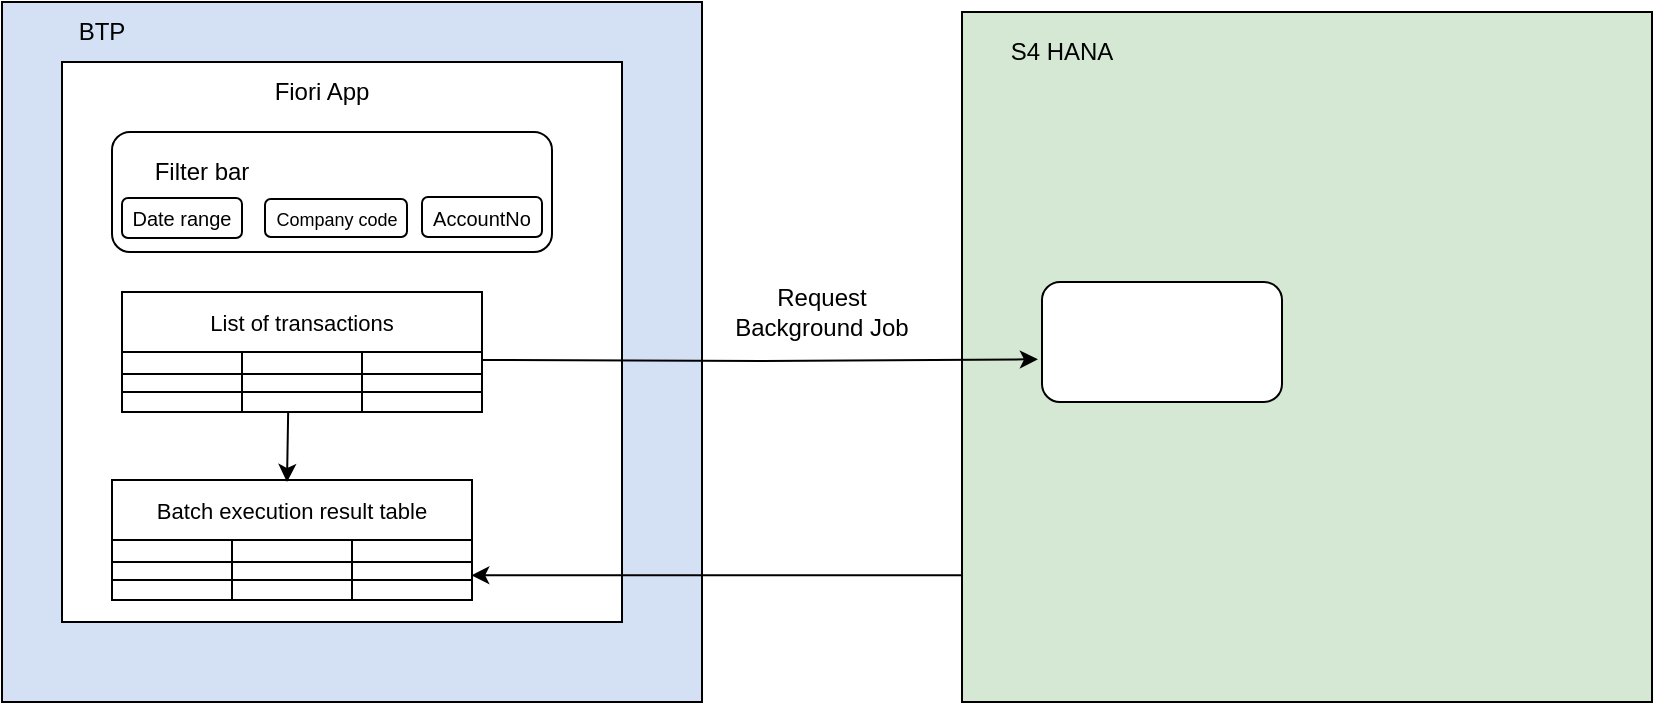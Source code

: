<mxfile version="27.0.5">
  <diagram name="Page-1" id="sqdt7y1EYr-LxWFGgpR3">
    <mxGraphModel dx="786" dy="417" grid="1" gridSize="10" guides="1" tooltips="1" connect="1" arrows="1" fold="1" page="1" pageScale="1" pageWidth="850" pageHeight="1100" math="0" shadow="0">
      <root>
        <mxCell id="0" />
        <mxCell id="1" parent="0" />
        <mxCell id="IYYRd94oWTGOq6J_OclC-40" value="" style="whiteSpace=wrap;html=1;aspect=fixed;fillColor=#D4E1F5;" vertex="1" parent="1">
          <mxGeometry x="30" y="30" width="350" height="350" as="geometry" />
        </mxCell>
        <mxCell id="IYYRd94oWTGOq6J_OclC-1" value="" style="whiteSpace=wrap;html=1;aspect=fixed;" vertex="1" parent="1">
          <mxGeometry x="60" y="60" width="280" height="280" as="geometry" />
        </mxCell>
        <mxCell id="IYYRd94oWTGOq6J_OclC-2" value="Fiori App" style="text;html=1;align=center;verticalAlign=middle;whiteSpace=wrap;rounded=0;" vertex="1" parent="1">
          <mxGeometry x="160" y="60" width="60" height="30" as="geometry" />
        </mxCell>
        <mxCell id="IYYRd94oWTGOq6J_OclC-3" value="" style="rounded=1;whiteSpace=wrap;html=1;" vertex="1" parent="1">
          <mxGeometry x="85" y="95" width="220" height="60" as="geometry" />
        </mxCell>
        <mxCell id="IYYRd94oWTGOq6J_OclC-4" value="Filter bar" style="text;html=1;align=center;verticalAlign=middle;whiteSpace=wrap;rounded=0;" vertex="1" parent="1">
          <mxGeometry x="100" y="100" width="60" height="30" as="geometry" />
        </mxCell>
        <mxCell id="IYYRd94oWTGOq6J_OclC-5" value="&lt;font style=&quot;font-size: 10px;&quot;&gt;Date range&lt;/font&gt;" style="rounded=1;whiteSpace=wrap;html=1;" vertex="1" parent="1">
          <mxGeometry x="90" y="128" width="60" height="20" as="geometry" />
        </mxCell>
        <mxCell id="IYYRd94oWTGOq6J_OclC-7" value="&lt;font style=&quot;font-size: 9px;&quot;&gt;Company code&lt;/font&gt;" style="rounded=1;whiteSpace=wrap;html=1;" vertex="1" parent="1">
          <mxGeometry x="161.5" y="128.5" width="71" height="19" as="geometry" />
        </mxCell>
        <mxCell id="IYYRd94oWTGOq6J_OclC-8" value="&lt;font style=&quot;font-size: 10px;&quot;&gt;AccountNo&lt;/font&gt;" style="rounded=1;whiteSpace=wrap;html=1;" vertex="1" parent="1">
          <mxGeometry x="240" y="127.5" width="60" height="20" as="geometry" />
        </mxCell>
        <mxCell id="IYYRd94oWTGOq6J_OclC-12" value="List of transactions" style="shape=table;startSize=30;container=1;collapsible=0;childLayout=tableLayout;strokeColor=default;fontSize=11;" vertex="1" parent="1">
          <mxGeometry x="90" y="175" width="180" height="60" as="geometry" />
        </mxCell>
        <mxCell id="IYYRd94oWTGOq6J_OclC-13" value="" style="shape=tableRow;horizontal=0;startSize=0;swimlaneHead=0;swimlaneBody=0;strokeColor=inherit;top=0;left=0;bottom=0;right=0;collapsible=0;dropTarget=0;fillColor=none;points=[[0,0.5],[1,0.5]];portConstraint=eastwest;fontSize=16;" vertex="1" parent="IYYRd94oWTGOq6J_OclC-12">
          <mxGeometry y="30" width="180" height="11" as="geometry" />
        </mxCell>
        <mxCell id="IYYRd94oWTGOq6J_OclC-14" value="" style="shape=partialRectangle;html=1;whiteSpace=wrap;connectable=0;strokeColor=inherit;overflow=hidden;fillColor=none;top=0;left=0;bottom=0;right=0;pointerEvents=1;fontSize=16;" vertex="1" parent="IYYRd94oWTGOq6J_OclC-13">
          <mxGeometry width="60" height="11" as="geometry">
            <mxRectangle width="60" height="11" as="alternateBounds" />
          </mxGeometry>
        </mxCell>
        <mxCell id="IYYRd94oWTGOq6J_OclC-15" value="" style="shape=partialRectangle;html=1;whiteSpace=wrap;connectable=0;strokeColor=inherit;overflow=hidden;fillColor=none;top=0;left=0;bottom=0;right=0;pointerEvents=1;fontSize=16;" vertex="1" parent="IYYRd94oWTGOq6J_OclC-13">
          <mxGeometry x="60" width="60" height="11" as="geometry">
            <mxRectangle width="60" height="11" as="alternateBounds" />
          </mxGeometry>
        </mxCell>
        <mxCell id="IYYRd94oWTGOq6J_OclC-16" value="" style="shape=partialRectangle;html=1;whiteSpace=wrap;connectable=0;strokeColor=inherit;overflow=hidden;fillColor=none;top=0;left=0;bottom=0;right=0;pointerEvents=1;fontSize=16;" vertex="1" parent="IYYRd94oWTGOq6J_OclC-13">
          <mxGeometry x="120" width="60" height="11" as="geometry">
            <mxRectangle width="60" height="11" as="alternateBounds" />
          </mxGeometry>
        </mxCell>
        <mxCell id="IYYRd94oWTGOq6J_OclC-17" value="" style="shape=tableRow;horizontal=0;startSize=0;swimlaneHead=0;swimlaneBody=0;strokeColor=inherit;top=0;left=0;bottom=0;right=0;collapsible=0;dropTarget=0;fillColor=none;points=[[0,0.5],[1,0.5]];portConstraint=eastwest;fontSize=16;" vertex="1" parent="IYYRd94oWTGOq6J_OclC-12">
          <mxGeometry y="41" width="180" height="9" as="geometry" />
        </mxCell>
        <mxCell id="IYYRd94oWTGOq6J_OclC-18" value="" style="shape=partialRectangle;html=1;whiteSpace=wrap;connectable=0;strokeColor=inherit;overflow=hidden;fillColor=none;top=0;left=0;bottom=0;right=0;pointerEvents=1;fontSize=16;" vertex="1" parent="IYYRd94oWTGOq6J_OclC-17">
          <mxGeometry width="60" height="9" as="geometry">
            <mxRectangle width="60" height="9" as="alternateBounds" />
          </mxGeometry>
        </mxCell>
        <mxCell id="IYYRd94oWTGOq6J_OclC-19" value="" style="shape=partialRectangle;html=1;whiteSpace=wrap;connectable=0;strokeColor=inherit;overflow=hidden;fillColor=none;top=0;left=0;bottom=0;right=0;pointerEvents=1;fontSize=16;" vertex="1" parent="IYYRd94oWTGOq6J_OclC-17">
          <mxGeometry x="60" width="60" height="9" as="geometry">
            <mxRectangle width="60" height="9" as="alternateBounds" />
          </mxGeometry>
        </mxCell>
        <mxCell id="IYYRd94oWTGOq6J_OclC-20" value="" style="shape=partialRectangle;html=1;whiteSpace=wrap;connectable=0;strokeColor=inherit;overflow=hidden;fillColor=none;top=0;left=0;bottom=0;right=0;pointerEvents=1;fontSize=16;" vertex="1" parent="IYYRd94oWTGOq6J_OclC-17">
          <mxGeometry x="120" width="60" height="9" as="geometry">
            <mxRectangle width="60" height="9" as="alternateBounds" />
          </mxGeometry>
        </mxCell>
        <mxCell id="IYYRd94oWTGOq6J_OclC-21" value="" style="shape=tableRow;horizontal=0;startSize=0;swimlaneHead=0;swimlaneBody=0;strokeColor=inherit;top=0;left=0;bottom=0;right=0;collapsible=0;dropTarget=0;fillColor=none;points=[[0,0.5],[1,0.5]];portConstraint=eastwest;fontSize=16;" vertex="1" parent="IYYRd94oWTGOq6J_OclC-12">
          <mxGeometry y="50" width="180" height="10" as="geometry" />
        </mxCell>
        <mxCell id="IYYRd94oWTGOq6J_OclC-22" value="" style="shape=partialRectangle;html=1;whiteSpace=wrap;connectable=0;strokeColor=inherit;overflow=hidden;fillColor=none;top=0;left=0;bottom=0;right=0;pointerEvents=1;fontSize=16;" vertex="1" parent="IYYRd94oWTGOq6J_OclC-21">
          <mxGeometry width="60" height="10" as="geometry">
            <mxRectangle width="60" height="10" as="alternateBounds" />
          </mxGeometry>
        </mxCell>
        <mxCell id="IYYRd94oWTGOq6J_OclC-23" value="" style="shape=partialRectangle;html=1;whiteSpace=wrap;connectable=0;strokeColor=inherit;overflow=hidden;fillColor=none;top=0;left=0;bottom=0;right=0;pointerEvents=1;fontSize=16;" vertex="1" parent="IYYRd94oWTGOq6J_OclC-21">
          <mxGeometry x="60" width="60" height="10" as="geometry">
            <mxRectangle width="60" height="10" as="alternateBounds" />
          </mxGeometry>
        </mxCell>
        <mxCell id="IYYRd94oWTGOq6J_OclC-24" value="" style="shape=partialRectangle;html=1;whiteSpace=wrap;connectable=0;strokeColor=inherit;overflow=hidden;fillColor=none;top=0;left=0;bottom=0;right=0;pointerEvents=1;fontSize=16;" vertex="1" parent="IYYRd94oWTGOq6J_OclC-21">
          <mxGeometry x="120" width="60" height="10" as="geometry">
            <mxRectangle width="60" height="10" as="alternateBounds" />
          </mxGeometry>
        </mxCell>
        <mxCell id="IYYRd94oWTGOq6J_OclC-25" value="Batch execution result table" style="shape=table;startSize=30;container=1;collapsible=0;childLayout=tableLayout;strokeColor=default;fontSize=11;" vertex="1" parent="1">
          <mxGeometry x="85" y="269" width="180" height="60" as="geometry" />
        </mxCell>
        <mxCell id="IYYRd94oWTGOq6J_OclC-26" value="" style="shape=tableRow;horizontal=0;startSize=0;swimlaneHead=0;swimlaneBody=0;strokeColor=inherit;top=0;left=0;bottom=0;right=0;collapsible=0;dropTarget=0;fillColor=none;points=[[0,0.5],[1,0.5]];portConstraint=eastwest;fontSize=16;" vertex="1" parent="IYYRd94oWTGOq6J_OclC-25">
          <mxGeometry y="30" width="180" height="11" as="geometry" />
        </mxCell>
        <mxCell id="IYYRd94oWTGOq6J_OclC-27" value="" style="shape=partialRectangle;html=1;whiteSpace=wrap;connectable=0;strokeColor=inherit;overflow=hidden;fillColor=none;top=0;left=0;bottom=0;right=0;pointerEvents=1;fontSize=16;" vertex="1" parent="IYYRd94oWTGOq6J_OclC-26">
          <mxGeometry width="60" height="11" as="geometry">
            <mxRectangle width="60" height="11" as="alternateBounds" />
          </mxGeometry>
        </mxCell>
        <mxCell id="IYYRd94oWTGOq6J_OclC-28" value="" style="shape=partialRectangle;html=1;whiteSpace=wrap;connectable=0;strokeColor=inherit;overflow=hidden;fillColor=none;top=0;left=0;bottom=0;right=0;pointerEvents=1;fontSize=16;" vertex="1" parent="IYYRd94oWTGOq6J_OclC-26">
          <mxGeometry x="60" width="60" height="11" as="geometry">
            <mxRectangle width="60" height="11" as="alternateBounds" />
          </mxGeometry>
        </mxCell>
        <mxCell id="IYYRd94oWTGOq6J_OclC-29" value="" style="shape=partialRectangle;html=1;whiteSpace=wrap;connectable=0;strokeColor=inherit;overflow=hidden;fillColor=none;top=0;left=0;bottom=0;right=0;pointerEvents=1;fontSize=16;" vertex="1" parent="IYYRd94oWTGOq6J_OclC-26">
          <mxGeometry x="120" width="60" height="11" as="geometry">
            <mxRectangle width="60" height="11" as="alternateBounds" />
          </mxGeometry>
        </mxCell>
        <mxCell id="IYYRd94oWTGOq6J_OclC-30" value="" style="shape=tableRow;horizontal=0;startSize=0;swimlaneHead=0;swimlaneBody=0;strokeColor=inherit;top=0;left=0;bottom=0;right=0;collapsible=0;dropTarget=0;fillColor=none;points=[[0,0.5],[1,0.5]];portConstraint=eastwest;fontSize=16;" vertex="1" parent="IYYRd94oWTGOq6J_OclC-25">
          <mxGeometry y="41" width="180" height="9" as="geometry" />
        </mxCell>
        <mxCell id="IYYRd94oWTGOq6J_OclC-31" value="" style="shape=partialRectangle;html=1;whiteSpace=wrap;connectable=0;strokeColor=inherit;overflow=hidden;fillColor=none;top=0;left=0;bottom=0;right=0;pointerEvents=1;fontSize=16;" vertex="1" parent="IYYRd94oWTGOq6J_OclC-30">
          <mxGeometry width="60" height="9" as="geometry">
            <mxRectangle width="60" height="9" as="alternateBounds" />
          </mxGeometry>
        </mxCell>
        <mxCell id="IYYRd94oWTGOq6J_OclC-32" value="" style="shape=partialRectangle;html=1;whiteSpace=wrap;connectable=0;strokeColor=inherit;overflow=hidden;fillColor=none;top=0;left=0;bottom=0;right=0;pointerEvents=1;fontSize=16;" vertex="1" parent="IYYRd94oWTGOq6J_OclC-30">
          <mxGeometry x="60" width="60" height="9" as="geometry">
            <mxRectangle width="60" height="9" as="alternateBounds" />
          </mxGeometry>
        </mxCell>
        <mxCell id="IYYRd94oWTGOq6J_OclC-33" value="" style="shape=partialRectangle;html=1;whiteSpace=wrap;connectable=0;strokeColor=inherit;overflow=hidden;fillColor=none;top=0;left=0;bottom=0;right=0;pointerEvents=1;fontSize=16;" vertex="1" parent="IYYRd94oWTGOq6J_OclC-30">
          <mxGeometry x="120" width="60" height="9" as="geometry">
            <mxRectangle width="60" height="9" as="alternateBounds" />
          </mxGeometry>
        </mxCell>
        <mxCell id="IYYRd94oWTGOq6J_OclC-34" value="" style="shape=tableRow;horizontal=0;startSize=0;swimlaneHead=0;swimlaneBody=0;strokeColor=inherit;top=0;left=0;bottom=0;right=0;collapsible=0;dropTarget=0;fillColor=none;points=[[0,0.5],[1,0.5]];portConstraint=eastwest;fontSize=16;" vertex="1" parent="IYYRd94oWTGOq6J_OclC-25">
          <mxGeometry y="50" width="180" height="10" as="geometry" />
        </mxCell>
        <mxCell id="IYYRd94oWTGOq6J_OclC-35" value="" style="shape=partialRectangle;html=1;whiteSpace=wrap;connectable=0;strokeColor=inherit;overflow=hidden;fillColor=none;top=0;left=0;bottom=0;right=0;pointerEvents=1;fontSize=16;" vertex="1" parent="IYYRd94oWTGOq6J_OclC-34">
          <mxGeometry width="60" height="10" as="geometry">
            <mxRectangle width="60" height="10" as="alternateBounds" />
          </mxGeometry>
        </mxCell>
        <mxCell id="IYYRd94oWTGOq6J_OclC-36" value="" style="shape=partialRectangle;html=1;whiteSpace=wrap;connectable=0;strokeColor=inherit;overflow=hidden;fillColor=none;top=0;left=0;bottom=0;right=0;pointerEvents=1;fontSize=16;" vertex="1" parent="IYYRd94oWTGOq6J_OclC-34">
          <mxGeometry x="60" width="60" height="10" as="geometry">
            <mxRectangle width="60" height="10" as="alternateBounds" />
          </mxGeometry>
        </mxCell>
        <mxCell id="IYYRd94oWTGOq6J_OclC-37" value="" style="shape=partialRectangle;html=1;whiteSpace=wrap;connectable=0;strokeColor=inherit;overflow=hidden;fillColor=none;top=0;left=0;bottom=0;right=0;pointerEvents=1;fontSize=16;" vertex="1" parent="IYYRd94oWTGOq6J_OclC-34">
          <mxGeometry x="120" width="60" height="10" as="geometry">
            <mxRectangle width="60" height="10" as="alternateBounds" />
          </mxGeometry>
        </mxCell>
        <mxCell id="IYYRd94oWTGOq6J_OclC-39" value="" style="endArrow=classic;html=1;rounded=0;exitX=0.456;exitY=1;exitDx=0;exitDy=0;exitPerimeter=0;" edge="1" parent="1">
          <mxGeometry width="50" height="50" relative="1" as="geometry">
            <mxPoint x="173.08" y="235" as="sourcePoint" />
            <mxPoint x="172.5" y="270" as="targetPoint" />
          </mxGeometry>
        </mxCell>
        <mxCell id="IYYRd94oWTGOq6J_OclC-43" value="BTP" style="text;html=1;align=center;verticalAlign=middle;whiteSpace=wrap;rounded=0;" vertex="1" parent="1">
          <mxGeometry x="50" y="30" width="60" height="30" as="geometry" />
        </mxCell>
        <mxCell id="IYYRd94oWTGOq6J_OclC-44" value="" style="whiteSpace=wrap;html=1;aspect=fixed;fillColor=#D5E8D4;" vertex="1" parent="1">
          <mxGeometry x="510" y="35" width="345" height="345" as="geometry" />
        </mxCell>
        <mxCell id="IYYRd94oWTGOq6J_OclC-46" value="S4 HANA" style="text;html=1;align=center;verticalAlign=middle;whiteSpace=wrap;rounded=0;" vertex="1" parent="1">
          <mxGeometry x="530" y="40" width="60" height="30" as="geometry" />
        </mxCell>
        <mxCell id="IYYRd94oWTGOq6J_OclC-47" style="edgeStyle=orthogonalEdgeStyle;rounded=0;orthogonalLoop=1;jettySize=auto;html=1;entryX=0.998;entryY=-0.233;entryDx=0;entryDy=0;entryPerimeter=0;" edge="1" parent="1" source="IYYRd94oWTGOq6J_OclC-44" target="IYYRd94oWTGOq6J_OclC-34">
          <mxGeometry relative="1" as="geometry">
            <Array as="points">
              <mxPoint x="520" y="317" />
              <mxPoint x="520" y="317" />
            </Array>
          </mxGeometry>
        </mxCell>
        <mxCell id="IYYRd94oWTGOq6J_OclC-49" style="edgeStyle=orthogonalEdgeStyle;rounded=0;orthogonalLoop=1;jettySize=auto;html=1;entryX=-0.017;entryY=0.644;entryDx=0;entryDy=0;entryPerimeter=0;" edge="1" parent="1" target="IYYRd94oWTGOq6J_OclC-51">
          <mxGeometry relative="1" as="geometry">
            <mxPoint x="270" y="209" as="sourcePoint" />
            <mxPoint x="510" y="210" as="targetPoint" />
          </mxGeometry>
        </mxCell>
        <mxCell id="IYYRd94oWTGOq6J_OclC-50" value="Request Background Job" style="text;html=1;align=center;verticalAlign=middle;whiteSpace=wrap;rounded=0;" vertex="1" parent="1">
          <mxGeometry x="390" y="170" width="100" height="30" as="geometry" />
        </mxCell>
        <mxCell id="IYYRd94oWTGOq6J_OclC-51" value="" style="rounded=1;whiteSpace=wrap;html=1;" vertex="1" parent="1">
          <mxGeometry x="550" y="170" width="120" height="60" as="geometry" />
        </mxCell>
      </root>
    </mxGraphModel>
  </diagram>
</mxfile>
